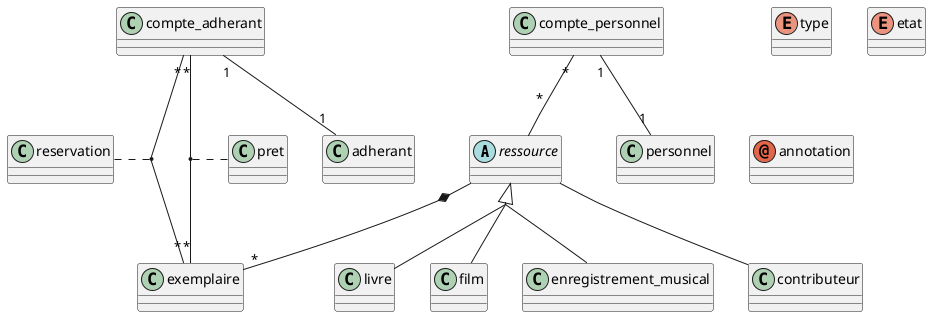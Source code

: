 @startuml MCD Biblio
abstract class ressource
class livre
class film
class enregistrement_musical
enum type
class exemplaire
enum etat 
class contributeur

class compte_personnel
class personnel 
class compte_adherant
class adherant

class pret 
class reservation
/'
class ajout_ressource
class modif_ressource
class ajout_exemplaire
class modif_exemplaire
'/
annotation annotation


skinparam groupInheritance 2
ressource <|-- livre
ressource <|-- film
ressource <|-- enregistrement_musical
ressource -- contributeur

ressource *-- "*" exemplaire

compte_personnel "1" -- "1" personnel
compte_personnel "*" -- "*" ressource
/'
compte_personnel "*" -- "*" ressource
(compte_personnel, ressource) . ajout_ressource
compte_personnel "*" -- "*" ressource
(compte_personnel, ressource) . modif_ressource
compte_personnel "*" -- "*" exemplaire
(compte_personnel, exemplaire) . ajout_exemplaire
compte_personnel "*" -- "*" exemplaire
(compte_personnel, exemplaire) . modif_exemplaire
'/
compte_adherant "1" -- "1" adherant
compte_adherant "*" -- "*" exemplaire
(compte_adherant, exemplaire) . reservation
compte_adherant "*" -- "*" exemplaire
(compte_adherant, exemplaire) . pret


@enduml
